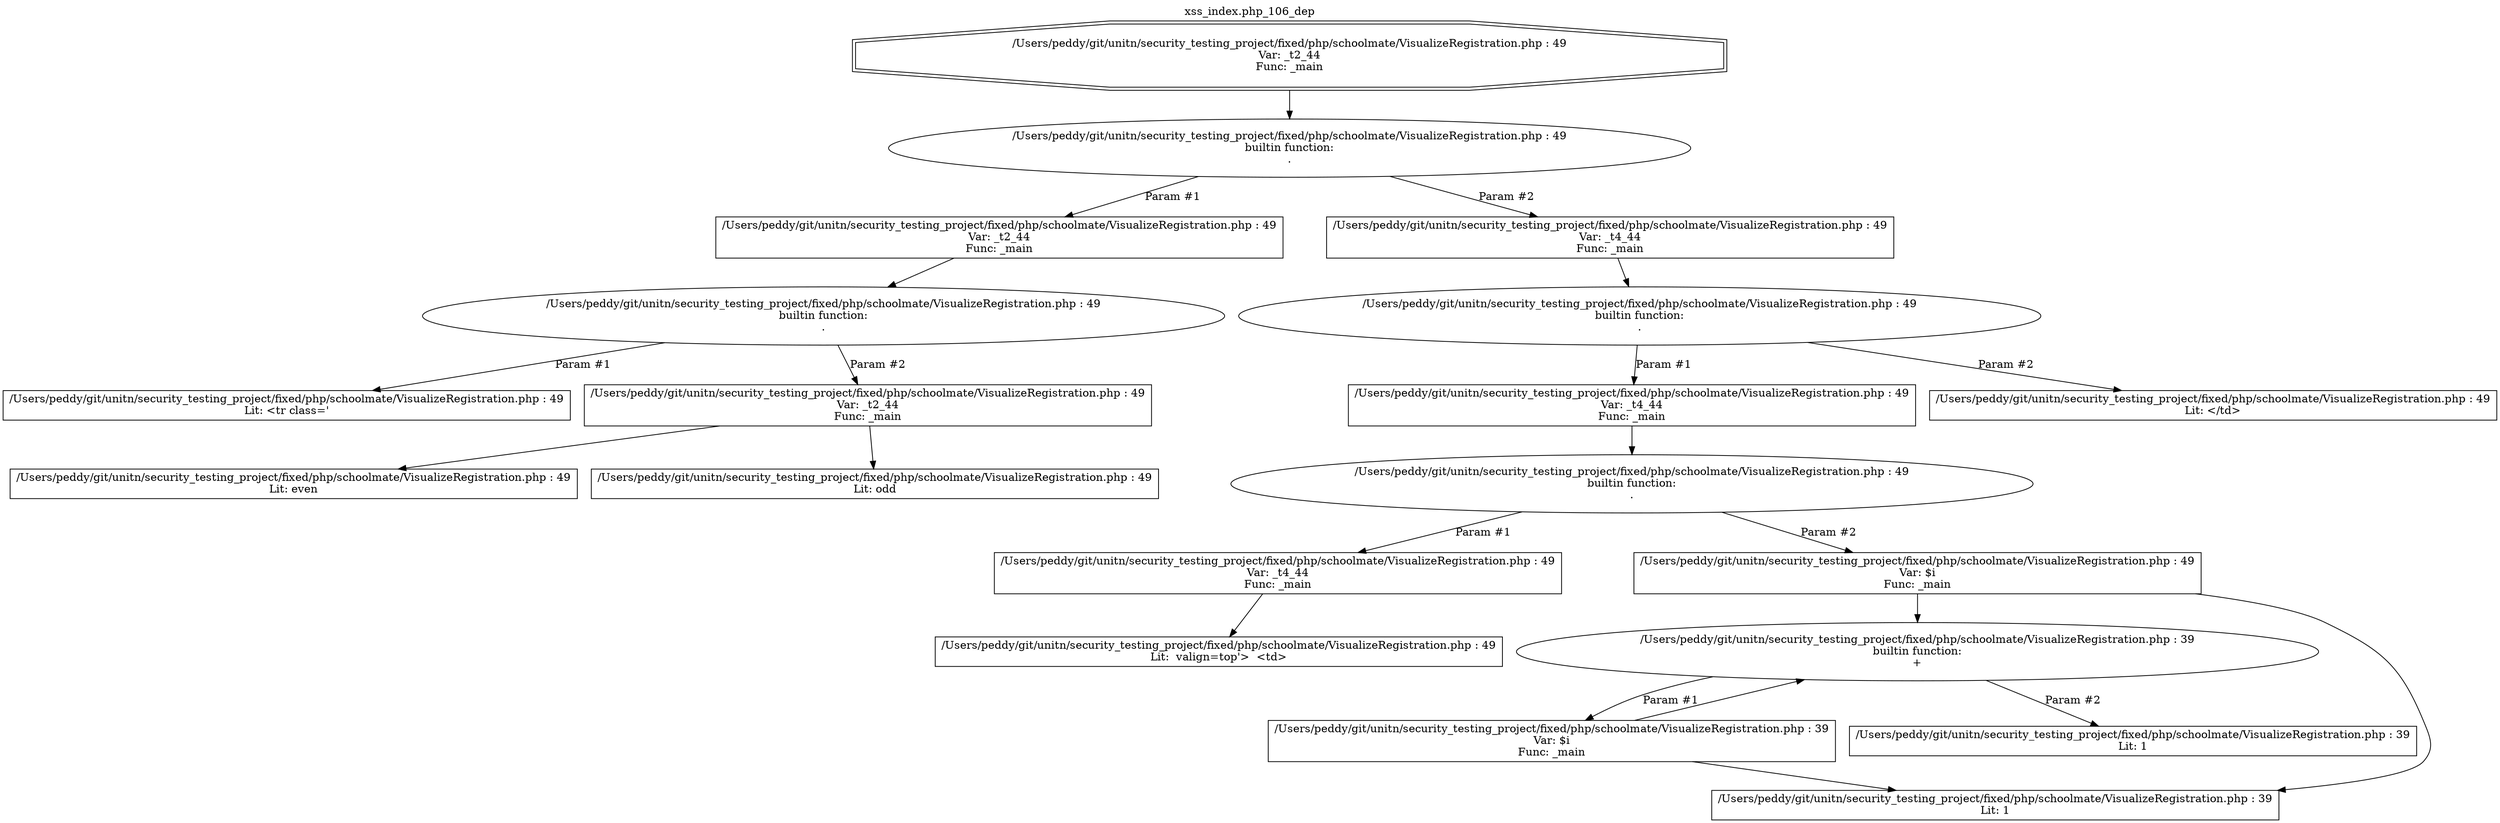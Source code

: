 digraph cfg {
  label="xss_index.php_106_dep";
  labelloc=t;
  n1 [shape=doubleoctagon, label="/Users/peddy/git/unitn/security_testing_project/fixed/php/schoolmate/VisualizeRegistration.php : 49\nVar: _t2_44\nFunc: _main\n"];
  n2 [shape=ellipse, label="/Users/peddy/git/unitn/security_testing_project/fixed/php/schoolmate/VisualizeRegistration.php : 49\nbuiltin function:\n.\n"];
  n3 [shape=box, label="/Users/peddy/git/unitn/security_testing_project/fixed/php/schoolmate/VisualizeRegistration.php : 49\nVar: _t2_44\nFunc: _main\n"];
  n4 [shape=ellipse, label="/Users/peddy/git/unitn/security_testing_project/fixed/php/schoolmate/VisualizeRegistration.php : 49\nbuiltin function:\n.\n"];
  n5 [shape=box, label="/Users/peddy/git/unitn/security_testing_project/fixed/php/schoolmate/VisualizeRegistration.php : 49\nLit: <tr class='\n"];
  n6 [shape=box, label="/Users/peddy/git/unitn/security_testing_project/fixed/php/schoolmate/VisualizeRegistration.php : 49\nVar: _t2_44\nFunc: _main\n"];
  n7 [shape=box, label="/Users/peddy/git/unitn/security_testing_project/fixed/php/schoolmate/VisualizeRegistration.php : 49\nLit: even\n"];
  n8 [shape=box, label="/Users/peddy/git/unitn/security_testing_project/fixed/php/schoolmate/VisualizeRegistration.php : 49\nLit: odd\n"];
  n9 [shape=box, label="/Users/peddy/git/unitn/security_testing_project/fixed/php/schoolmate/VisualizeRegistration.php : 49\nVar: _t4_44\nFunc: _main\n"];
  n10 [shape=ellipse, label="/Users/peddy/git/unitn/security_testing_project/fixed/php/schoolmate/VisualizeRegistration.php : 49\nbuiltin function:\n.\n"];
  n11 [shape=box, label="/Users/peddy/git/unitn/security_testing_project/fixed/php/schoolmate/VisualizeRegistration.php : 49\nVar: _t4_44\nFunc: _main\n"];
  n12 [shape=ellipse, label="/Users/peddy/git/unitn/security_testing_project/fixed/php/schoolmate/VisualizeRegistration.php : 49\nbuiltin function:\n.\n"];
  n13 [shape=box, label="/Users/peddy/git/unitn/security_testing_project/fixed/php/schoolmate/VisualizeRegistration.php : 49\nVar: _t4_44\nFunc: _main\n"];
  n14 [shape=box, label="/Users/peddy/git/unitn/security_testing_project/fixed/php/schoolmate/VisualizeRegistration.php : 49\nLit:  valign=top'>  <td>\n"];
  n15 [shape=box, label="/Users/peddy/git/unitn/security_testing_project/fixed/php/schoolmate/VisualizeRegistration.php : 49\nVar: $i\nFunc: _main\n"];
  n16 [shape=ellipse, label="/Users/peddy/git/unitn/security_testing_project/fixed/php/schoolmate/VisualizeRegistration.php : 39\nbuiltin function:\n+\n"];
  n17 [shape=box, label="/Users/peddy/git/unitn/security_testing_project/fixed/php/schoolmate/VisualizeRegistration.php : 39\nVar: $i\nFunc: _main\n"];
  n18 [shape=box, label="/Users/peddy/git/unitn/security_testing_project/fixed/php/schoolmate/VisualizeRegistration.php : 39\nLit: 1\n"];
  n19 [shape=box, label="/Users/peddy/git/unitn/security_testing_project/fixed/php/schoolmate/VisualizeRegistration.php : 39\nLit: 1\n"];
  n20 [shape=box, label="/Users/peddy/git/unitn/security_testing_project/fixed/php/schoolmate/VisualizeRegistration.php : 49\nLit: </td>\n"];
  n1 -> n2;
  n3 -> n4;
  n4 -> n5[label="Param #1"];
  n4 -> n6[label="Param #2"];
  n6 -> n7;
  n6 -> n8;
  n2 -> n3[label="Param #1"];
  n2 -> n9[label="Param #2"];
  n9 -> n10;
  n11 -> n12;
  n13 -> n14;
  n12 -> n13[label="Param #1"];
  n12 -> n15[label="Param #2"];
  n15 -> n16;
  n15 -> n18;
  n17 -> n16;
  n17 -> n18;
  n16 -> n17[label="Param #1"];
  n16 -> n19[label="Param #2"];
  n10 -> n11[label="Param #1"];
  n10 -> n20[label="Param #2"];
}

